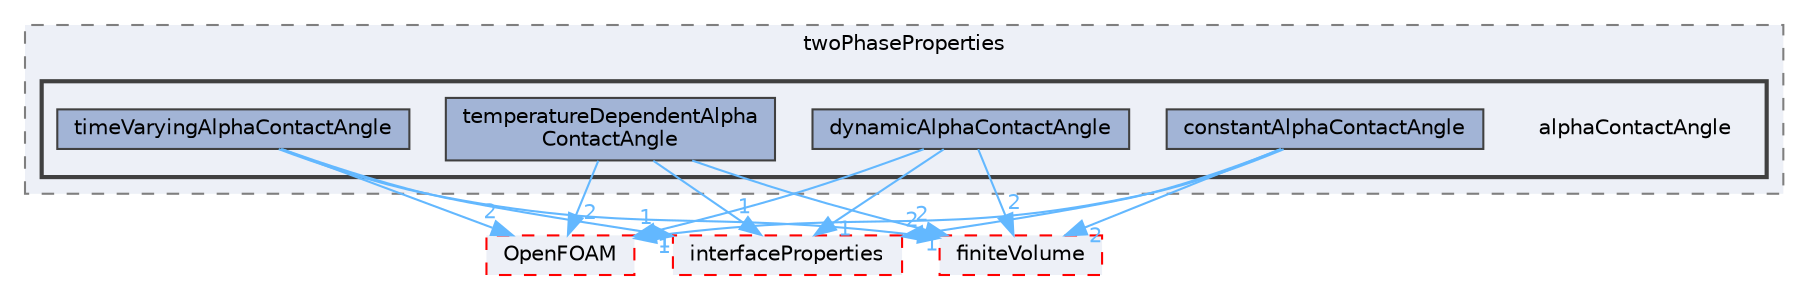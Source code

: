 digraph "src/transportModels/twoPhaseProperties/alphaContactAngle"
{
 // LATEX_PDF_SIZE
  bgcolor="transparent";
  edge [fontname=Helvetica,fontsize=10,labelfontname=Helvetica,labelfontsize=10];
  node [fontname=Helvetica,fontsize=10,shape=box,height=0.2,width=0.4];
  compound=true
  subgraph clusterdir_3019d983b5a7602720418391e329a496 {
    graph [ bgcolor="#edf0f7", pencolor="grey50", label="twoPhaseProperties", fontname=Helvetica,fontsize=10 style="filled,dashed", URL="dir_3019d983b5a7602720418391e329a496.html",tooltip=""]
  subgraph clusterdir_b1ba5e17089ce8977fd49ed0dea41c50 {
    graph [ bgcolor="#edf0f7", pencolor="grey25", label="", fontname=Helvetica,fontsize=10 style="filled,bold", URL="dir_b1ba5e17089ce8977fd49ed0dea41c50.html",tooltip=""]
    dir_b1ba5e17089ce8977fd49ed0dea41c50 [shape=plaintext, label="alphaContactAngle"];
  dir_2ca00f793967543898d3eb328cb526df [label="constantAlphaContactAngle", fillcolor="#a2b4d6", color="grey25", style="filled", URL="dir_2ca00f793967543898d3eb328cb526df.html",tooltip=""];
  dir_38cc09aa106bbc9cba220356cb7f297c [label="dynamicAlphaContactAngle", fillcolor="#a2b4d6", color="grey25", style="filled", URL="dir_38cc09aa106bbc9cba220356cb7f297c.html",tooltip=""];
  dir_069ab9ecb2e3ca88c2dfbaa9aee5b7b8 [label="temperatureDependentAlpha\lContactAngle", fillcolor="#a2b4d6", color="grey25", style="filled", URL="dir_069ab9ecb2e3ca88c2dfbaa9aee5b7b8.html",tooltip=""];
  dir_09cdfa7806b674e29ae1fef61f2e640a [label="timeVaryingAlphaContactAngle", fillcolor="#a2b4d6", color="grey25", style="filled", URL="dir_09cdfa7806b674e29ae1fef61f2e640a.html",tooltip=""];
  }
  }
  dir_9bd15774b555cf7259a6fa18f99fe99b [label="finiteVolume", fillcolor="#edf0f7", color="red", style="filled,dashed", URL="dir_9bd15774b555cf7259a6fa18f99fe99b.html",tooltip=""];
  dir_c5473ff19b20e6ec4dfe5c310b3778a8 [label="OpenFOAM", fillcolor="#edf0f7", color="red", style="filled,dashed", URL="dir_c5473ff19b20e6ec4dfe5c310b3778a8.html",tooltip=""];
  dir_c88d6d7462244dc5ba84ed1605548fd3 [label="interfaceProperties", fillcolor="#edf0f7", color="red", style="filled,dashed", URL="dir_c88d6d7462244dc5ba84ed1605548fd3.html",tooltip=""];
  dir_2ca00f793967543898d3eb328cb526df->dir_9bd15774b555cf7259a6fa18f99fe99b [headlabel="2", labeldistance=1.5 headhref="dir_000618_001387.html" href="dir_000618_001387.html" color="steelblue1" fontcolor="steelblue1"];
  dir_2ca00f793967543898d3eb328cb526df->dir_c5473ff19b20e6ec4dfe5c310b3778a8 [headlabel="1", labeldistance=1.5 headhref="dir_000618_002695.html" href="dir_000618_002695.html" color="steelblue1" fontcolor="steelblue1"];
  dir_2ca00f793967543898d3eb328cb526df->dir_c88d6d7462244dc5ba84ed1605548fd3 [headlabel="1", labeldistance=1.5 headhref="dir_000618_001903.html" href="dir_000618_001903.html" color="steelblue1" fontcolor="steelblue1"];
  dir_38cc09aa106bbc9cba220356cb7f297c->dir_9bd15774b555cf7259a6fa18f99fe99b [headlabel="2", labeldistance=1.5 headhref="dir_001072_001387.html" href="dir_001072_001387.html" color="steelblue1" fontcolor="steelblue1"];
  dir_38cc09aa106bbc9cba220356cb7f297c->dir_c5473ff19b20e6ec4dfe5c310b3778a8 [headlabel="1", labeldistance=1.5 headhref="dir_001072_002695.html" href="dir_001072_002695.html" color="steelblue1" fontcolor="steelblue1"];
  dir_38cc09aa106bbc9cba220356cb7f297c->dir_c88d6d7462244dc5ba84ed1605548fd3 [headlabel="1", labeldistance=1.5 headhref="dir_001072_001903.html" href="dir_001072_001903.html" color="steelblue1" fontcolor="steelblue1"];
  dir_069ab9ecb2e3ca88c2dfbaa9aee5b7b8->dir_9bd15774b555cf7259a6fa18f99fe99b [headlabel="2", labeldistance=1.5 headhref="dir_003970_001387.html" href="dir_003970_001387.html" color="steelblue1" fontcolor="steelblue1"];
  dir_069ab9ecb2e3ca88c2dfbaa9aee5b7b8->dir_c5473ff19b20e6ec4dfe5c310b3778a8 [headlabel="2", labeldistance=1.5 headhref="dir_003970_002695.html" href="dir_003970_002695.html" color="steelblue1" fontcolor="steelblue1"];
  dir_069ab9ecb2e3ca88c2dfbaa9aee5b7b8->dir_c88d6d7462244dc5ba84ed1605548fd3 [headlabel="1", labeldistance=1.5 headhref="dir_003970_001903.html" href="dir_003970_001903.html" color="steelblue1" fontcolor="steelblue1"];
  dir_09cdfa7806b674e29ae1fef61f2e640a->dir_9bd15774b555cf7259a6fa18f99fe99b [headlabel="2", labeldistance=1.5 headhref="dir_004044_001387.html" href="dir_004044_001387.html" color="steelblue1" fontcolor="steelblue1"];
  dir_09cdfa7806b674e29ae1fef61f2e640a->dir_c5473ff19b20e6ec4dfe5c310b3778a8 [headlabel="2", labeldistance=1.5 headhref="dir_004044_002695.html" href="dir_004044_002695.html" color="steelblue1" fontcolor="steelblue1"];
  dir_09cdfa7806b674e29ae1fef61f2e640a->dir_c88d6d7462244dc5ba84ed1605548fd3 [headlabel="1", labeldistance=1.5 headhref="dir_004044_001903.html" href="dir_004044_001903.html" color="steelblue1" fontcolor="steelblue1"];
}
